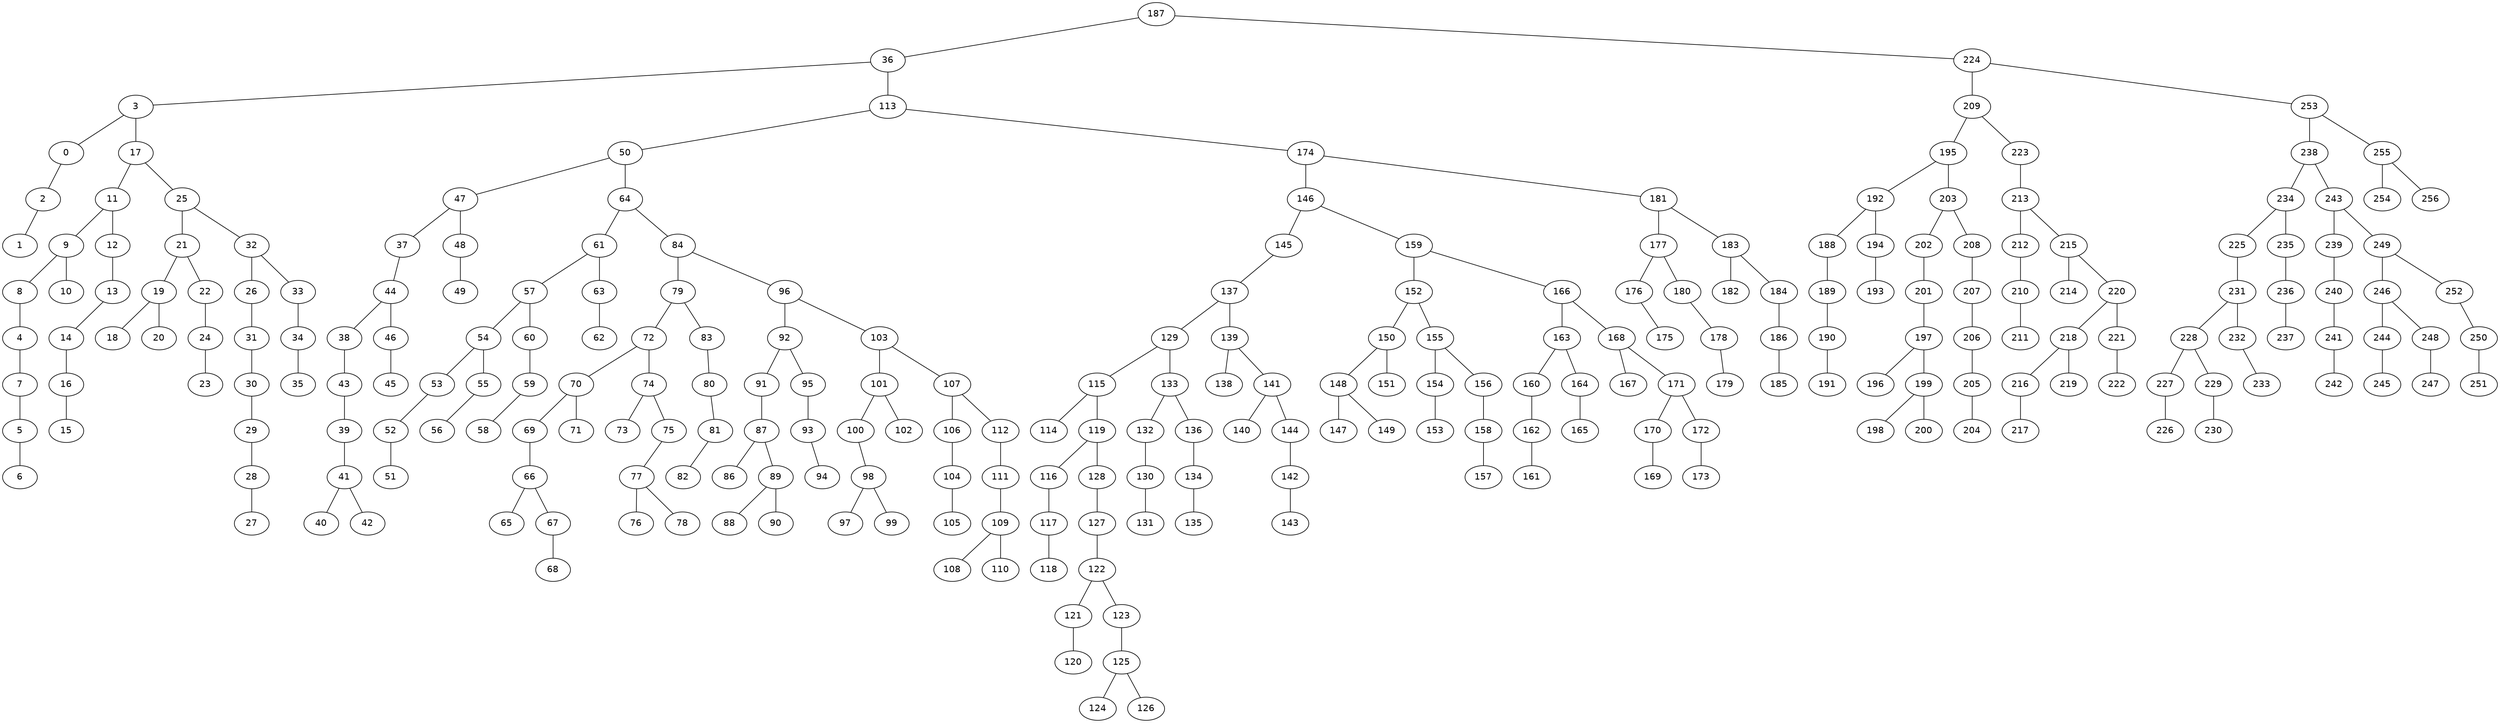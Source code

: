 graph BST {
    node [fontname="Helvetica"];
    187 [label="187"];
    187 -- 36;
    36 [label="36"];
    36 -- 3;
    3 [label="3"];
    3 -- 0;
    0 [label="0"];
    0 -- 2;
    2 [label="2"];
    2 -- 1;
    1 [label="1"];
    3 -- 17;
    17 [label="17"];
    17 -- 11;
    11 [label="11"];
    11 -- 9;
    9 [label="9"];
    9 -- 8;
    8 [label="8"];
    8 -- 4;
    4 [label="4"];
    4 -- 7;
    7 [label="7"];
    7 -- 5;
    5 [label="5"];
    5 -- 6;
    6 [label="6"];
    9 -- 10;
    10 [label="10"];
    11 -- 12;
    12 [label="12"];
    12 -- 13;
    13 [label="13"];
    13 -- 14;
    14 [label="14"];
    14 -- 16;
    16 [label="16"];
    16 -- 15;
    15 [label="15"];
    17 -- 25;
    25 [label="25"];
    25 -- 21;
    21 [label="21"];
    21 -- 19;
    19 [label="19"];
    19 -- 18;
    18 [label="18"];
    19 -- 20;
    20 [label="20"];
    21 -- 22;
    22 [label="22"];
    22 -- 24;
    24 [label="24"];
    24 -- 23;
    23 [label="23"];
    25 -- 32;
    32 [label="32"];
    32 -- 26;
    26 [label="26"];
    26 -- 31;
    31 [label="31"];
    31 -- 30;
    30 [label="30"];
    30 -- 29;
    29 [label="29"];
    29 -- 28;
    28 [label="28"];
    28 -- 27;
    27 [label="27"];
    32 -- 33;
    33 [label="33"];
    33 -- 34;
    34 [label="34"];
    34 -- 35;
    35 [label="35"];
    36 -- 113;
    113 [label="113"];
    113 -- 50;
    50 [label="50"];
    50 -- 47;
    47 [label="47"];
    47 -- 37;
    37 [label="37"];
    37 -- 44;
    44 [label="44"];
    44 -- 38;
    38 [label="38"];
    38 -- 43;
    43 [label="43"];
    43 -- 39;
    39 [label="39"];
    39 -- 41;
    41 [label="41"];
    41 -- 40;
    40 [label="40"];
    41 -- 42;
    42 [label="42"];
    44 -- 46;
    46 [label="46"];
    46 -- 45;
    45 [label="45"];
    47 -- 48;
    48 [label="48"];
    48 -- 49;
    49 [label="49"];
    50 -- 64;
    64 [label="64"];
    64 -- 61;
    61 [label="61"];
    61 -- 57;
    57 [label="57"];
    57 -- 54;
    54 [label="54"];
    54 -- 53;
    53 [label="53"];
    53 -- 52;
    52 [label="52"];
    52 -- 51;
    51 [label="51"];
    54 -- 55;
    55 [label="55"];
    55 -- 56;
    56 [label="56"];
    57 -- 60;
    60 [label="60"];
    60 -- 59;
    59 [label="59"];
    59 -- 58;
    58 [label="58"];
    61 -- 63;
    63 [label="63"];
    63 -- 62;
    62 [label="62"];
    64 -- 84;
    84 [label="84"];
    84 -- 79;
    79 [label="79"];
    79 -- 72;
    72 [label="72"];
    72 -- 70;
    70 [label="70"];
    70 -- 69;
    69 [label="69"];
    69 -- 66;
    66 [label="66"];
    66 -- 65;
    65 [label="65"];
    66 -- 67;
    67 [label="67"];
    67 -- 68;
    68 [label="68"];
    70 -- 71;
    71 [label="71"];
    72 -- 74;
    74 [label="74"];
    74 -- 73;
    73 [label="73"];
    74 -- 75;
    75 [label="75"];
    75 -- 77;
    77 [label="77"];
    77 -- 76;
    76 [label="76"];
    77 -- 78;
    78 [label="78"];
    79 -- 83;
    83 [label="83"];
    83 -- 80;
    80 [label="80"];
    80 -- 81;
    81 [label="81"];
    81 -- 82;
    82 [label="82"];
    84 -- 96;
    96 [label="96"];
    96 -- 92;
    92 [label="92"];
    92 -- 91;
    91 [label="91"];
    91 -- 87;
    87 [label="87"];
    87 -- 86;
    86 [label="86"];
    87 -- 89;
    89 [label="89"];
    89 -- 88;
    88 [label="88"];
    89 -- 90;
    90 [label="90"];
    92 -- 95;
    95 [label="95"];
    95 -- 93;
    93 [label="93"];
    93 -- 94;
    94 [label="94"];
    96 -- 103;
    103 [label="103"];
    103 -- 101;
    101 [label="101"];
    101 -- 100;
    100 [label="100"];
    100 -- 98;
    98 [label="98"];
    98 -- 97;
    97 [label="97"];
    98 -- 99;
    99 [label="99"];
    101 -- 102;
    102 [label="102"];
    103 -- 107;
    107 [label="107"];
    107 -- 106;
    106 [label="106"];
    106 -- 104;
    104 [label="104"];
    104 -- 105;
    105 [label="105"];
    107 -- 112;
    112 [label="112"];
    112 -- 111;
    111 [label="111"];
    111 -- 109;
    109 [label="109"];
    109 -- 108;
    108 [label="108"];
    109 -- 110;
    110 [label="110"];
    113 -- 174;
    174 [label="174"];
    174 -- 146;
    146 [label="146"];
    146 -- 145;
    145 [label="145"];
    145 -- 137;
    137 [label="137"];
    137 -- 129;
    129 [label="129"];
    129 -- 115;
    115 [label="115"];
    115 -- 114;
    114 [label="114"];
    115 -- 119;
    119 [label="119"];
    119 -- 116;
    116 [label="116"];
    116 -- 117;
    117 [label="117"];
    117 -- 118;
    118 [label="118"];
    119 -- 128;
    128 [label="128"];
    128 -- 127;
    127 [label="127"];
    127 -- 122;
    122 [label="122"];
    122 -- 121;
    121 [label="121"];
    121 -- 120;
    120 [label="120"];
    122 -- 123;
    123 [label="123"];
    123 -- 125;
    125 [label="125"];
    125 -- 124;
    124 [label="124"];
    125 -- 126;
    126 [label="126"];
    129 -- 133;
    133 [label="133"];
    133 -- 132;
    132 [label="132"];
    132 -- 130;
    130 [label="130"];
    130 -- 131;
    131 [label="131"];
    133 -- 136;
    136 [label="136"];
    136 -- 134;
    134 [label="134"];
    134 -- 135;
    135 [label="135"];
    137 -- 139;
    139 [label="139"];
    139 -- 138;
    138 [label="138"];
    139 -- 141;
    141 [label="141"];
    141 -- 140;
    140 [label="140"];
    141 -- 144;
    144 [label="144"];
    144 -- 142;
    142 [label="142"];
    142 -- 143;
    143 [label="143"];
    146 -- 159;
    159 [label="159"];
    159 -- 152;
    152 [label="152"];
    152 -- 150;
    150 [label="150"];
    150 -- 148;
    148 [label="148"];
    148 -- 147;
    147 [label="147"];
    148 -- 149;
    149 [label="149"];
    150 -- 151;
    151 [label="151"];
    152 -- 155;
    155 [label="155"];
    155 -- 154;
    154 [label="154"];
    154 -- 153;
    153 [label="153"];
    155 -- 156;
    156 [label="156"];
    156 -- 158;
    158 [label="158"];
    158 -- 157;
    157 [label="157"];
    159 -- 166;
    166 [label="166"];
    166 -- 163;
    163 [label="163"];
    163 -- 160;
    160 [label="160"];
    160 -- 162;
    162 [label="162"];
    162 -- 161;
    161 [label="161"];
    163 -- 164;
    164 [label="164"];
    164 -- 165;
    165 [label="165"];
    166 -- 168;
    168 [label="168"];
    168 -- 167;
    167 [label="167"];
    168 -- 171;
    171 [label="171"];
    171 -- 170;
    170 [label="170"];
    170 -- 169;
    169 [label="169"];
    171 -- 172;
    172 [label="172"];
    172 -- 173;
    173 [label="173"];
    174 -- 181;
    181 [label="181"];
    181 -- 177;
    177 [label="177"];
    177 -- 176;
    176 [label="176"];
    176 -- 175;
    175 [label="175"];
    177 -- 180;
    180 [label="180"];
    180 -- 178;
    178 [label="178"];
    178 -- 179;
    179 [label="179"];
    181 -- 183;
    183 [label="183"];
    183 -- 182;
    182 [label="182"];
    183 -- 184;
    184 [label="184"];
    184 -- 186;
    186 [label="186"];
    186 -- 185;
    185 [label="185"];
    187 -- 224;
    224 [label="224"];
    224 -- 209;
    209 [label="209"];
    209 -- 195;
    195 [label="195"];
    195 -- 192;
    192 [label="192"];
    192 -- 188;
    188 [label="188"];
    188 -- 189;
    189 [label="189"];
    189 -- 190;
    190 [label="190"];
    190 -- 191;
    191 [label="191"];
    192 -- 194;
    194 [label="194"];
    194 -- 193;
    193 [label="193"];
    195 -- 203;
    203 [label="203"];
    203 -- 202;
    202 [label="202"];
    202 -- 201;
    201 [label="201"];
    201 -- 197;
    197 [label="197"];
    197 -- 196;
    196 [label="196"];
    197 -- 199;
    199 [label="199"];
    199 -- 198;
    198 [label="198"];
    199 -- 200;
    200 [label="200"];
    203 -- 208;
    208 [label="208"];
    208 -- 207;
    207 [label="207"];
    207 -- 206;
    206 [label="206"];
    206 -- 205;
    205 [label="205"];
    205 -- 204;
    204 [label="204"];
    209 -- 223;
    223 [label="223"];
    223 -- 213;
    213 [label="213"];
    213 -- 212;
    212 [label="212"];
    212 -- 210;
    210 [label="210"];
    210 -- 211;
    211 [label="211"];
    213 -- 215;
    215 [label="215"];
    215 -- 214;
    214 [label="214"];
    215 -- 220;
    220 [label="220"];
    220 -- 218;
    218 [label="218"];
    218 -- 216;
    216 [label="216"];
    216 -- 217;
    217 [label="217"];
    218 -- 219;
    219 [label="219"];
    220 -- 221;
    221 [label="221"];
    221 -- 222;
    222 [label="222"];
    224 -- 253;
    253 [label="253"];
    253 -- 238;
    238 [label="238"];
    238 -- 234;
    234 [label="234"];
    234 -- 225;
    225 [label="225"];
    225 -- 231;
    231 [label="231"];
    231 -- 228;
    228 [label="228"];
    228 -- 227;
    227 [label="227"];
    227 -- 226;
    226 [label="226"];
    228 -- 229;
    229 [label="229"];
    229 -- 230;
    230 [label="230"];
    231 -- 232;
    232 [label="232"];
    232 -- 233;
    233 [label="233"];
    234 -- 235;
    235 [label="235"];
    235 -- 236;
    236 [label="236"];
    236 -- 237;
    237 [label="237"];
    238 -- 243;
    243 [label="243"];
    243 -- 239;
    239 [label="239"];
    239 -- 240;
    240 [label="240"];
    240 -- 241;
    241 [label="241"];
    241 -- 242;
    242 [label="242"];
    243 -- 249;
    249 [label="249"];
    249 -- 246;
    246 [label="246"];
    246 -- 244;
    244 [label="244"];
    244 -- 245;
    245 [label="245"];
    246 -- 248;
    248 [label="248"];
    248 -- 247;
    247 [label="247"];
    249 -- 252;
    252 [label="252"];
    252 -- 250;
    250 [label="250"];
    250 -- 251;
    251 [label="251"];
    253 -- 255;
    255 [label="255"];
    255 -- 254;
    254 [label="254"];
    255 -- 256;
    256 [label="256"];
}
